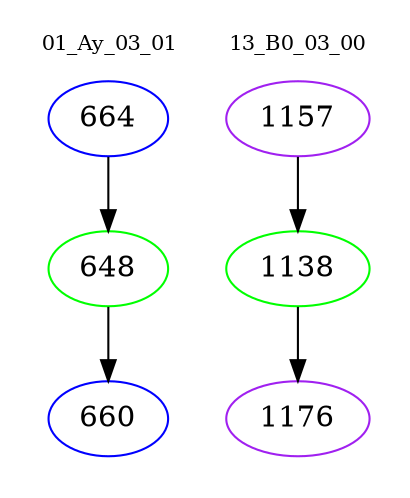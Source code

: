 digraph{
subgraph cluster_0 {
color = white
label = "01_Ay_03_01";
fontsize=10;
T0_664 [label="664", color="blue"]
T0_664 -> T0_648 [color="black"]
T0_648 [label="648", color="green"]
T0_648 -> T0_660 [color="black"]
T0_660 [label="660", color="blue"]
}
subgraph cluster_1 {
color = white
label = "13_B0_03_00";
fontsize=10;
T1_1157 [label="1157", color="purple"]
T1_1157 -> T1_1138 [color="black"]
T1_1138 [label="1138", color="green"]
T1_1138 -> T1_1176 [color="black"]
T1_1176 [label="1176", color="purple"]
}
}

